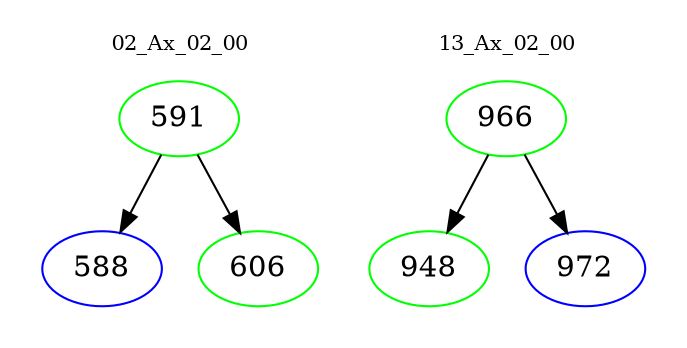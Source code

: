 digraph{
subgraph cluster_0 {
color = white
label = "02_Ax_02_00";
fontsize=10;
T0_591 [label="591", color="green"]
T0_591 -> T0_588 [color="black"]
T0_588 [label="588", color="blue"]
T0_591 -> T0_606 [color="black"]
T0_606 [label="606", color="green"]
}
subgraph cluster_1 {
color = white
label = "13_Ax_02_00";
fontsize=10;
T1_966 [label="966", color="green"]
T1_966 -> T1_948 [color="black"]
T1_948 [label="948", color="green"]
T1_966 -> T1_972 [color="black"]
T1_972 [label="972", color="blue"]
}
}
